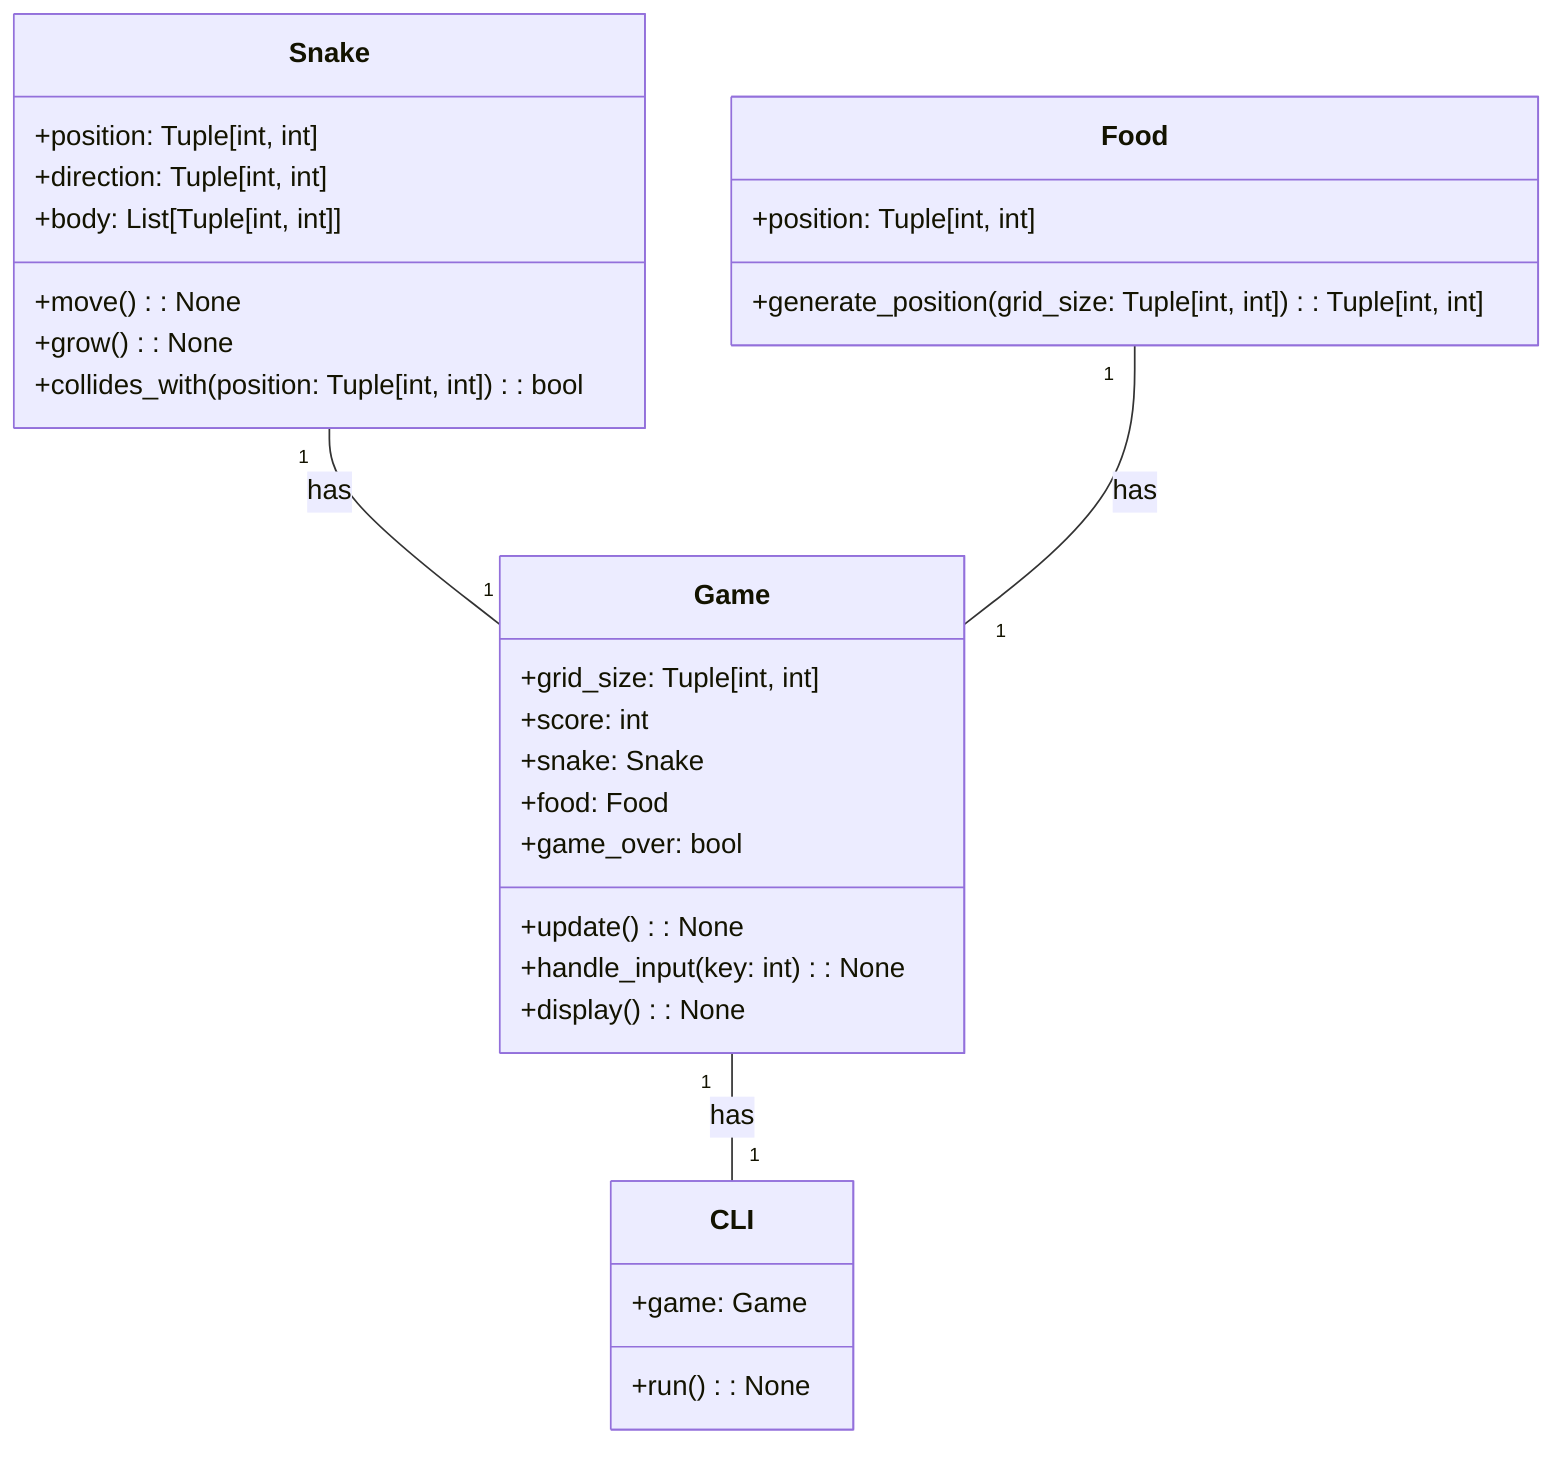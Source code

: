 classDiagram
    class Snake{
        +position: Tuple[int, int]
        +direction: Tuple[int, int]
        +body: List[Tuple[int, int]]
        +move() : None
        +grow() : None
        +collides_with(position: Tuple[int, int]) : bool
    }

    class Food{
        +position: Tuple[int, int]
        +generate_position(grid_size: Tuple[int, int]) : Tuple[int, int]
    }

    class Game{
        +grid_size: Tuple[int, int]
        +score: int
        +snake: Snake
        +food: Food
        +game_over: bool
        +update() : None
        +handle_input(key: int) : None
        +display() : None
    }

    class CLI{
        +game: Game
        +run() : None
    }

    Snake "1" -- "1" Game: has
    Food "1" -- "1" Game: has
    Game "1" -- "1" CLI: has